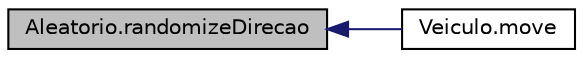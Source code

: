 digraph "Aleatorio.randomizeDirecao"
{
  edge [fontname="Helvetica",fontsize="10",labelfontname="Helvetica",labelfontsize="10"];
  node [fontname="Helvetica",fontsize="10",shape=record];
  rankdir="LR";
  Node10 [label="Aleatorio.randomizeDirecao",height=0.2,width=0.4,color="black", fillcolor="grey75", style="filled", fontcolor="black"];
  Node10 -> Node11 [dir="back",color="midnightblue",fontsize="10",style="solid"];
  Node11 [label="Veiculo.move",height=0.2,width=0.4,color="black", fillcolor="white", style="filled",URL="$class_veiculo.html#a3341b0ed6b4d34db990a31f7a499ae80",tooltip="move o objeto para uma direção aleatória (direita, esquerda, cima ou baixo), respeitando sua velocida..."];
}
